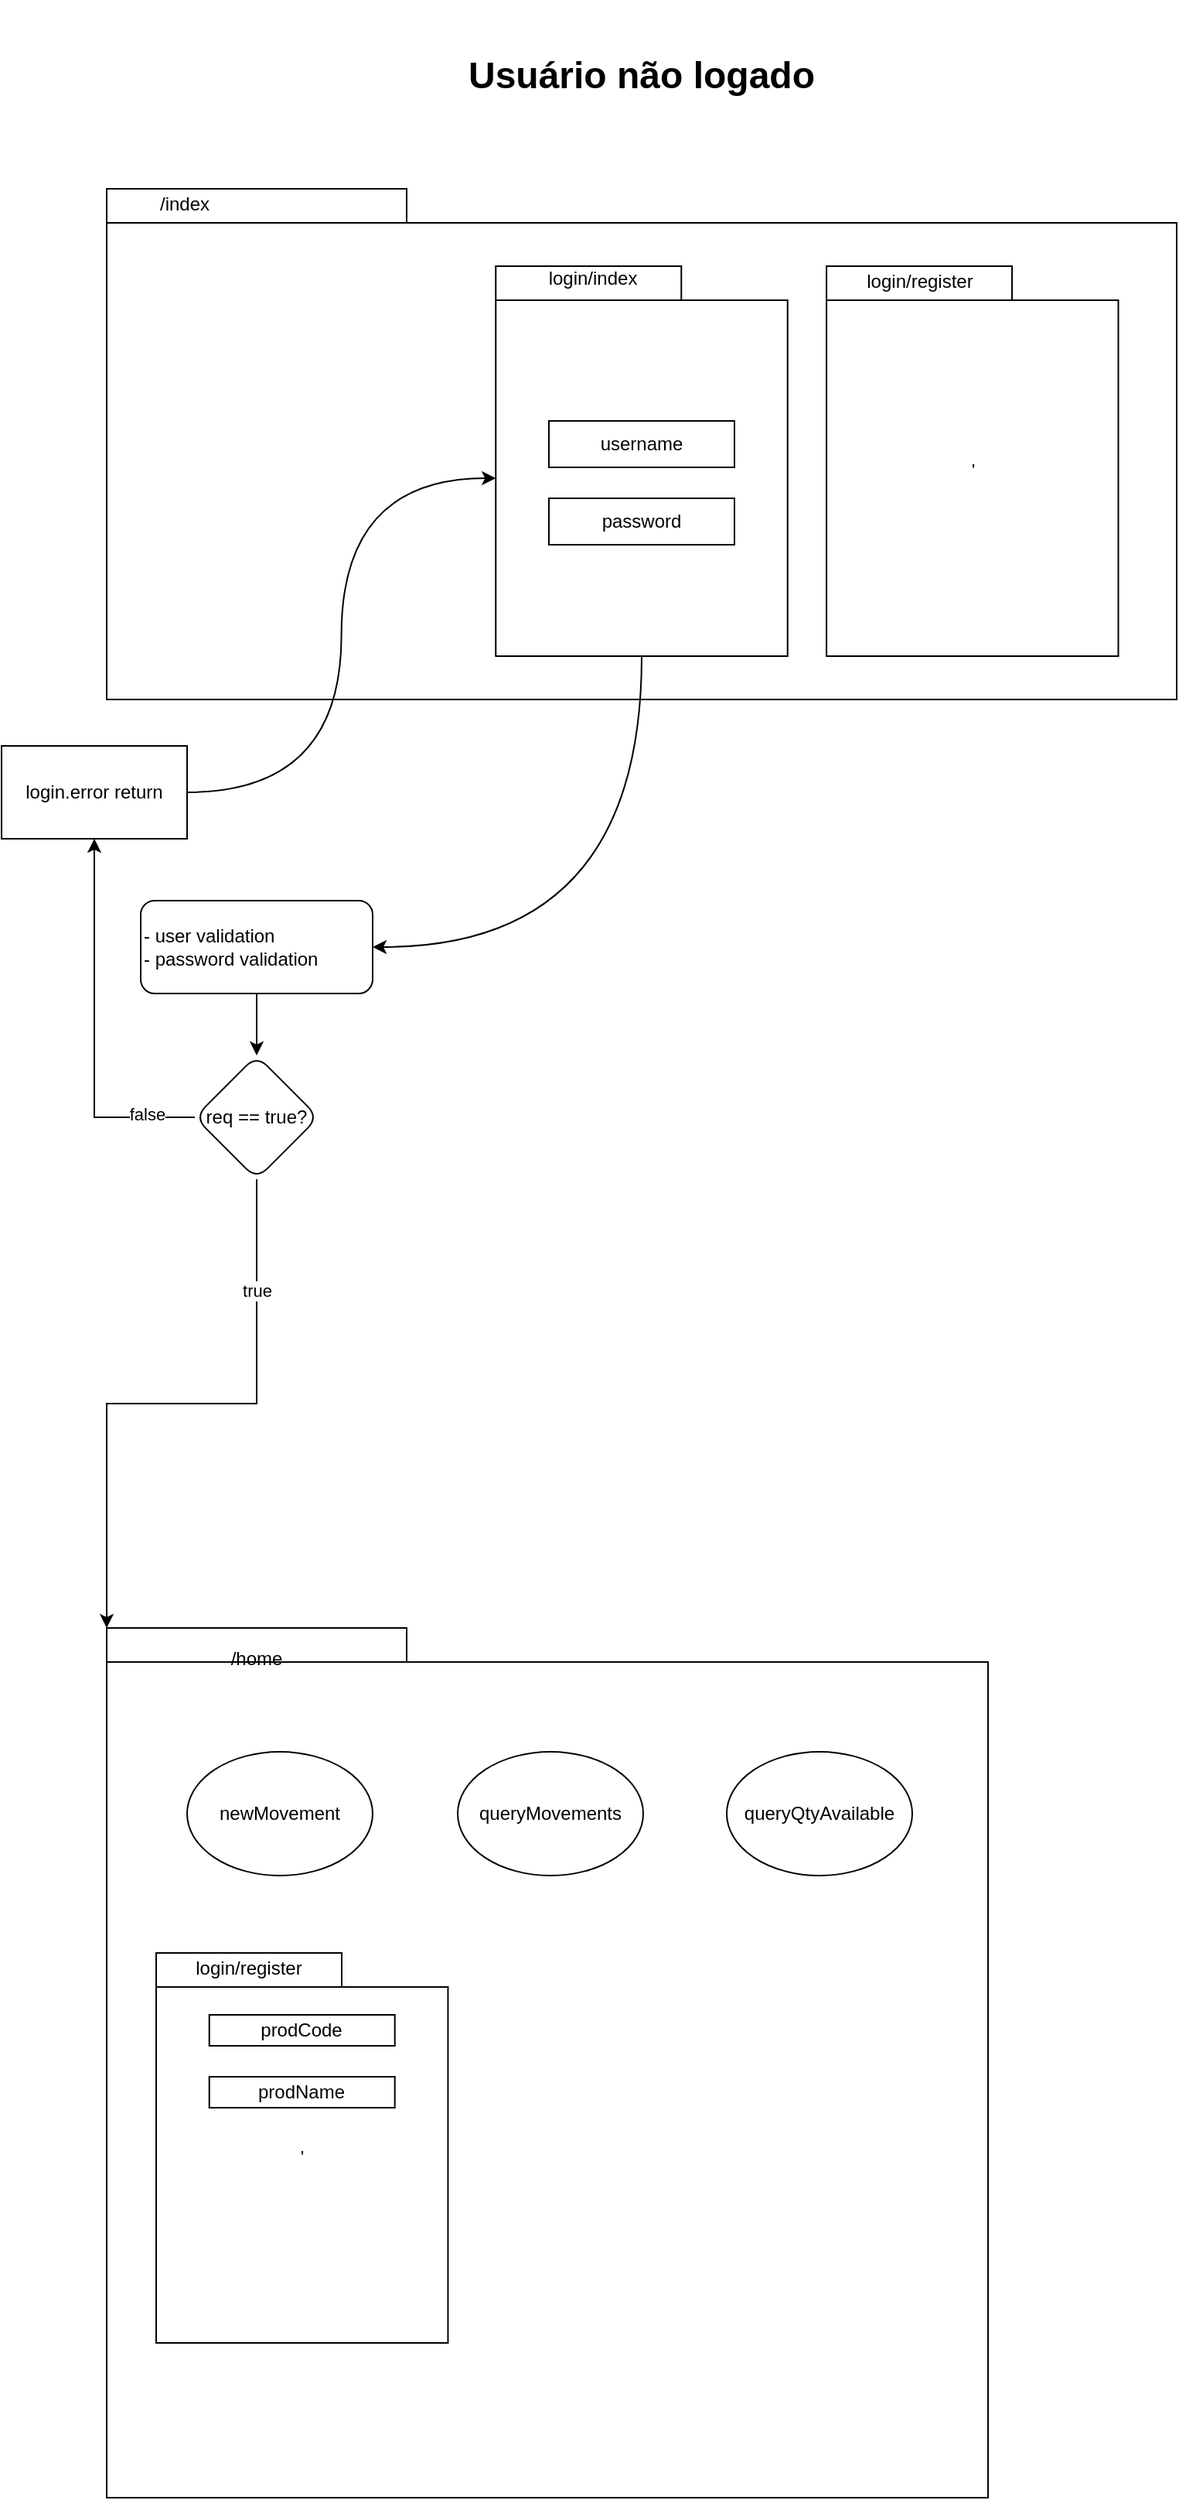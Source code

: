 <mxfile version="24.2.3" type="github">
  <diagram id="Cdq9gh6w16xjQNnT8B2B" name="Página-1">
    <mxGraphModel dx="989" dy="509" grid="1" gridSize="10" guides="1" tooltips="1" connect="1" arrows="1" fold="1" page="1" pageScale="1" pageWidth="827" pageHeight="1169" math="0" shadow="0">
      <root>
        <mxCell id="0" />
        <mxCell id="1" parent="0" />
        <mxCell id="K-QqXcRYmntDYhfENasQ-1" value="&lt;h3&gt;&lt;b&gt;&lt;font style=&quot;font-size: 24px;&quot;&gt;Usuário não logado&lt;/font&gt;&lt;/b&gt;&lt;/h3&gt;" style="text;html=1;align=center;verticalAlign=middle;whiteSpace=wrap;rounded=0;fontSize=25;" parent="1" vertex="1">
          <mxGeometry x="234" y="30" width="360" height="50" as="geometry" />
        </mxCell>
        <mxCell id="K-QqXcRYmntDYhfENasQ-58" value="" style="shape=folder;fontStyle=1;spacingTop=10;tabWidth=194;tabHeight=22;tabPosition=left;html=1;rounded=0;shadow=0;comic=0;labelBackgroundColor=none;strokeWidth=1;fillColor=none;fontFamily=Verdana;fontSize=10;align=center;direction=east;" parent="1" vertex="1">
          <mxGeometry x="68" y="1060" width="570" height="562" as="geometry" />
        </mxCell>
        <mxCell id="K-QqXcRYmntDYhfENasQ-71" value="" style="group" parent="1" vertex="1" connectable="0">
          <mxGeometry x="68" y="130" width="692" height="330" as="geometry" />
        </mxCell>
        <mxCell id="K-QqXcRYmntDYhfENasQ-69" value="" style="shape=folder;fontStyle=1;spacingTop=10;tabWidth=194;tabHeight=22;tabPosition=left;html=1;rounded=0;shadow=0;comic=0;labelBackgroundColor=none;strokeWidth=1;fillColor=none;fontFamily=Verdana;fontSize=10;align=center;" parent="K-QqXcRYmntDYhfENasQ-71" vertex="1">
          <mxGeometry width="692.0" height="330" as="geometry" />
        </mxCell>
        <mxCell id="K-QqXcRYmntDYhfENasQ-70" value="/index" style="text;html=1;align=center;verticalAlign=middle;whiteSpace=wrap;rounded=0;" parent="K-QqXcRYmntDYhfENasQ-71" vertex="1">
          <mxGeometry x="12.582" width="75.491" height="20" as="geometry" />
        </mxCell>
        <mxCell id="K-QqXcRYmntDYhfENasQ-62" value="" style="group;align=left;" parent="K-QqXcRYmntDYhfENasQ-71" vertex="1" connectable="0">
          <mxGeometry x="251.636" y="50" width="188.727" height="252" as="geometry" />
        </mxCell>
        <mxCell id="K-QqXcRYmntDYhfENasQ-59" value="&#39;" style="shape=folder;fontStyle=1;spacingTop=10;tabWidth=120;tabHeight=22;tabPosition=left;html=1;rounded=0;shadow=0;comic=0;labelBackgroundColor=none;strokeWidth=1;fillColor=none;fontFamily=Verdana;fontSize=10;align=center;" parent="K-QqXcRYmntDYhfENasQ-62" vertex="1">
          <mxGeometry width="188.727" height="252" as="geometry" />
        </mxCell>
        <mxCell id="K-QqXcRYmntDYhfENasQ-61" value="login/index" style="text;html=1;align=center;verticalAlign=middle;whiteSpace=wrap;rounded=0;" parent="K-QqXcRYmntDYhfENasQ-62" vertex="1">
          <mxGeometry x="31.455" width="62.909" height="16.689" as="geometry" />
        </mxCell>
        <mxCell id="K-QqXcRYmntDYhfENasQ-84" value="username" style="rounded=0;whiteSpace=wrap;html=1;" parent="K-QqXcRYmntDYhfENasQ-62" vertex="1">
          <mxGeometry x="34.36" y="100" width="120" height="30" as="geometry" />
        </mxCell>
        <mxCell id="K-QqXcRYmntDYhfENasQ-85" value="password" style="rounded=0;whiteSpace=wrap;html=1;" parent="K-QqXcRYmntDYhfENasQ-62" vertex="1">
          <mxGeometry x="34.36" y="150" width="120" height="30" as="geometry" />
        </mxCell>
        <mxCell id="K-QqXcRYmntDYhfENasQ-73" value="" style="group" parent="K-QqXcRYmntDYhfENasQ-71" vertex="1" connectable="0">
          <mxGeometry x="465.527" y="50" width="188.727" height="252" as="geometry" />
        </mxCell>
        <mxCell id="K-QqXcRYmntDYhfENasQ-64" value="&#39;" style="shape=folder;fontStyle=1;spacingTop=10;tabWidth=120;tabHeight=22;tabPosition=left;html=1;rounded=0;shadow=0;comic=0;labelBackgroundColor=none;strokeWidth=1;fillColor=none;fontFamily=Verdana;fontSize=10;align=center;" parent="K-QqXcRYmntDYhfENasQ-73" vertex="1">
          <mxGeometry width="188.727" height="252.0" as="geometry" />
        </mxCell>
        <mxCell id="K-QqXcRYmntDYhfENasQ-65" value="login/register" style="text;html=1;align=center;verticalAlign=middle;whiteSpace=wrap;rounded=0;" parent="K-QqXcRYmntDYhfENasQ-73" vertex="1">
          <mxGeometry x="16.475" width="88.073" height="20" as="geometry" />
        </mxCell>
        <mxCell id="K-QqXcRYmntDYhfENasQ-79" value="" style="edgeStyle=orthogonalEdgeStyle;rounded=0;orthogonalLoop=1;jettySize=auto;html=1;" parent="1" source="K-QqXcRYmntDYhfENasQ-76" target="K-QqXcRYmntDYhfENasQ-78" edge="1">
          <mxGeometry relative="1" as="geometry" />
        </mxCell>
        <mxCell id="K-QqXcRYmntDYhfENasQ-76" value="- user validation&lt;div&gt;- password validation&lt;/div&gt;" style="rounded=1;whiteSpace=wrap;html=1;align=left;" parent="1" vertex="1">
          <mxGeometry x="90" y="590" width="150" height="60" as="geometry" />
        </mxCell>
        <mxCell id="K-QqXcRYmntDYhfENasQ-74" style="edgeStyle=orthogonalEdgeStyle;rounded=0;orthogonalLoop=1;jettySize=auto;html=1;curved=1;entryX=1;entryY=0.5;entryDx=0;entryDy=0;exitX=0.5;exitY=1;exitDx=0;exitDy=0;exitPerimeter=0;" parent="1" source="K-QqXcRYmntDYhfENasQ-59" target="K-QqXcRYmntDYhfENasQ-76" edge="1">
          <mxGeometry relative="1" as="geometry">
            <mxPoint x="490" y="580" as="targetPoint" />
          </mxGeometry>
        </mxCell>
        <mxCell id="K-QqXcRYmntDYhfENasQ-80" style="edgeStyle=orthogonalEdgeStyle;rounded=0;orthogonalLoop=1;jettySize=auto;html=1;" parent="1" source="K-QqXcRYmntDYhfENasQ-78" target="K-QqXcRYmntDYhfENasQ-81" edge="1">
          <mxGeometry relative="1" as="geometry">
            <mxPoint x="40" y="500" as="targetPoint" />
          </mxGeometry>
        </mxCell>
        <mxCell id="K-QqXcRYmntDYhfENasQ-82" value="false" style="edgeLabel;html=1;align=center;verticalAlign=middle;resizable=0;points=[];" parent="K-QqXcRYmntDYhfENasQ-80" vertex="1" connectable="0">
          <mxGeometry x="-0.746" y="-2" relative="1" as="geometry">
            <mxPoint as="offset" />
          </mxGeometry>
        </mxCell>
        <mxCell id="K-QqXcRYmntDYhfENasQ-78" value="req == true?" style="rhombus;whiteSpace=wrap;html=1;align=center;rounded=1;" parent="1" vertex="1">
          <mxGeometry x="125" y="690" width="80" height="80" as="geometry" />
        </mxCell>
        <mxCell id="K-QqXcRYmntDYhfENasQ-81" value="login.error return" style="rounded=0;whiteSpace=wrap;html=1;" parent="1" vertex="1">
          <mxGeometry y="490" width="120" height="60" as="geometry" />
        </mxCell>
        <mxCell id="K-QqXcRYmntDYhfENasQ-83" style="rounded=1;orthogonalLoop=1;jettySize=auto;html=1;entryX=0;entryY=0;entryDx=0;entryDy=137;entryPerimeter=0;edgeStyle=orthogonalEdgeStyle;curved=1;" parent="1" source="K-QqXcRYmntDYhfENasQ-81" target="K-QqXcRYmntDYhfENasQ-59" edge="1">
          <mxGeometry relative="1" as="geometry" />
        </mxCell>
        <mxCell id="K-QqXcRYmntDYhfENasQ-86" style="edgeStyle=orthogonalEdgeStyle;rounded=0;orthogonalLoop=1;jettySize=auto;html=1;entryX=0;entryY=0;entryDx=0;entryDy=0;entryPerimeter=0;" parent="1" source="K-QqXcRYmntDYhfENasQ-78" target="K-QqXcRYmntDYhfENasQ-58" edge="1">
          <mxGeometry relative="1" as="geometry" />
        </mxCell>
        <mxCell id="K-QqXcRYmntDYhfENasQ-87" value="true" style="edgeLabel;html=1;align=center;verticalAlign=middle;resizable=0;points=[];" parent="K-QqXcRYmntDYhfENasQ-86" vertex="1" connectable="0">
          <mxGeometry x="-0.63" relative="1" as="geometry">
            <mxPoint as="offset" />
          </mxGeometry>
        </mxCell>
        <mxCell id="K-QqXcRYmntDYhfENasQ-88" value="/home" style="text;html=1;align=center;verticalAlign=middle;whiteSpace=wrap;rounded=0;" parent="1" vertex="1">
          <mxGeometry x="135" y="1070" width="60" height="20" as="geometry" />
        </mxCell>
        <mxCell id="K-QqXcRYmntDYhfENasQ-89" value="newMovement" style="ellipse;whiteSpace=wrap;html=1;" parent="1" vertex="1">
          <mxGeometry x="120" y="1140" width="120" height="80" as="geometry" />
        </mxCell>
        <mxCell id="K-QqXcRYmntDYhfENasQ-90" value="queryMovements" style="ellipse;whiteSpace=wrap;html=1;" parent="1" vertex="1">
          <mxGeometry x="295" y="1140" width="120" height="80" as="geometry" />
        </mxCell>
        <mxCell id="K-QqXcRYmntDYhfENasQ-91" value="queryQtyAvailable" style="ellipse;whiteSpace=wrap;html=1;" parent="1" vertex="1">
          <mxGeometry x="469" y="1140" width="120" height="80" as="geometry" />
        </mxCell>
        <mxCell id="K-QqXcRYmntDYhfENasQ-92" value="" style="group;direction=west;" parent="1" vertex="1" connectable="0">
          <mxGeometry x="99.997" y="1270.0" width="188.727" height="252" as="geometry" />
        </mxCell>
        <mxCell id="K-QqXcRYmntDYhfENasQ-93" value="&#39;" style="shape=folder;fontStyle=1;spacingTop=10;tabWidth=120;tabHeight=22;tabPosition=left;html=1;rounded=0;shadow=0;comic=0;labelBackgroundColor=none;strokeWidth=1;fillColor=none;fontFamily=Verdana;fontSize=10;align=center;" parent="K-QqXcRYmntDYhfENasQ-92" vertex="1">
          <mxGeometry width="188.727" height="252.0" as="geometry" />
        </mxCell>
        <mxCell id="K-QqXcRYmntDYhfENasQ-94" value="login/register" style="text;html=1;align=center;verticalAlign=middle;whiteSpace=wrap;rounded=0;" parent="K-QqXcRYmntDYhfENasQ-92" vertex="1">
          <mxGeometry x="16.475" width="88.073" height="20" as="geometry" />
        </mxCell>
        <mxCell id="K-QqXcRYmntDYhfENasQ-95" value="prodCode" style="rounded=0;whiteSpace=wrap;html=1;" parent="K-QqXcRYmntDYhfENasQ-92" vertex="1">
          <mxGeometry x="34.36" y="40" width="120" height="20" as="geometry" />
        </mxCell>
        <mxCell id="K-QqXcRYmntDYhfENasQ-96" value="prodName" style="rounded=0;whiteSpace=wrap;html=1;" parent="K-QqXcRYmntDYhfENasQ-92" vertex="1">
          <mxGeometry x="34.36" y="80" width="120" height="20" as="geometry" />
        </mxCell>
      </root>
    </mxGraphModel>
  </diagram>
</mxfile>
